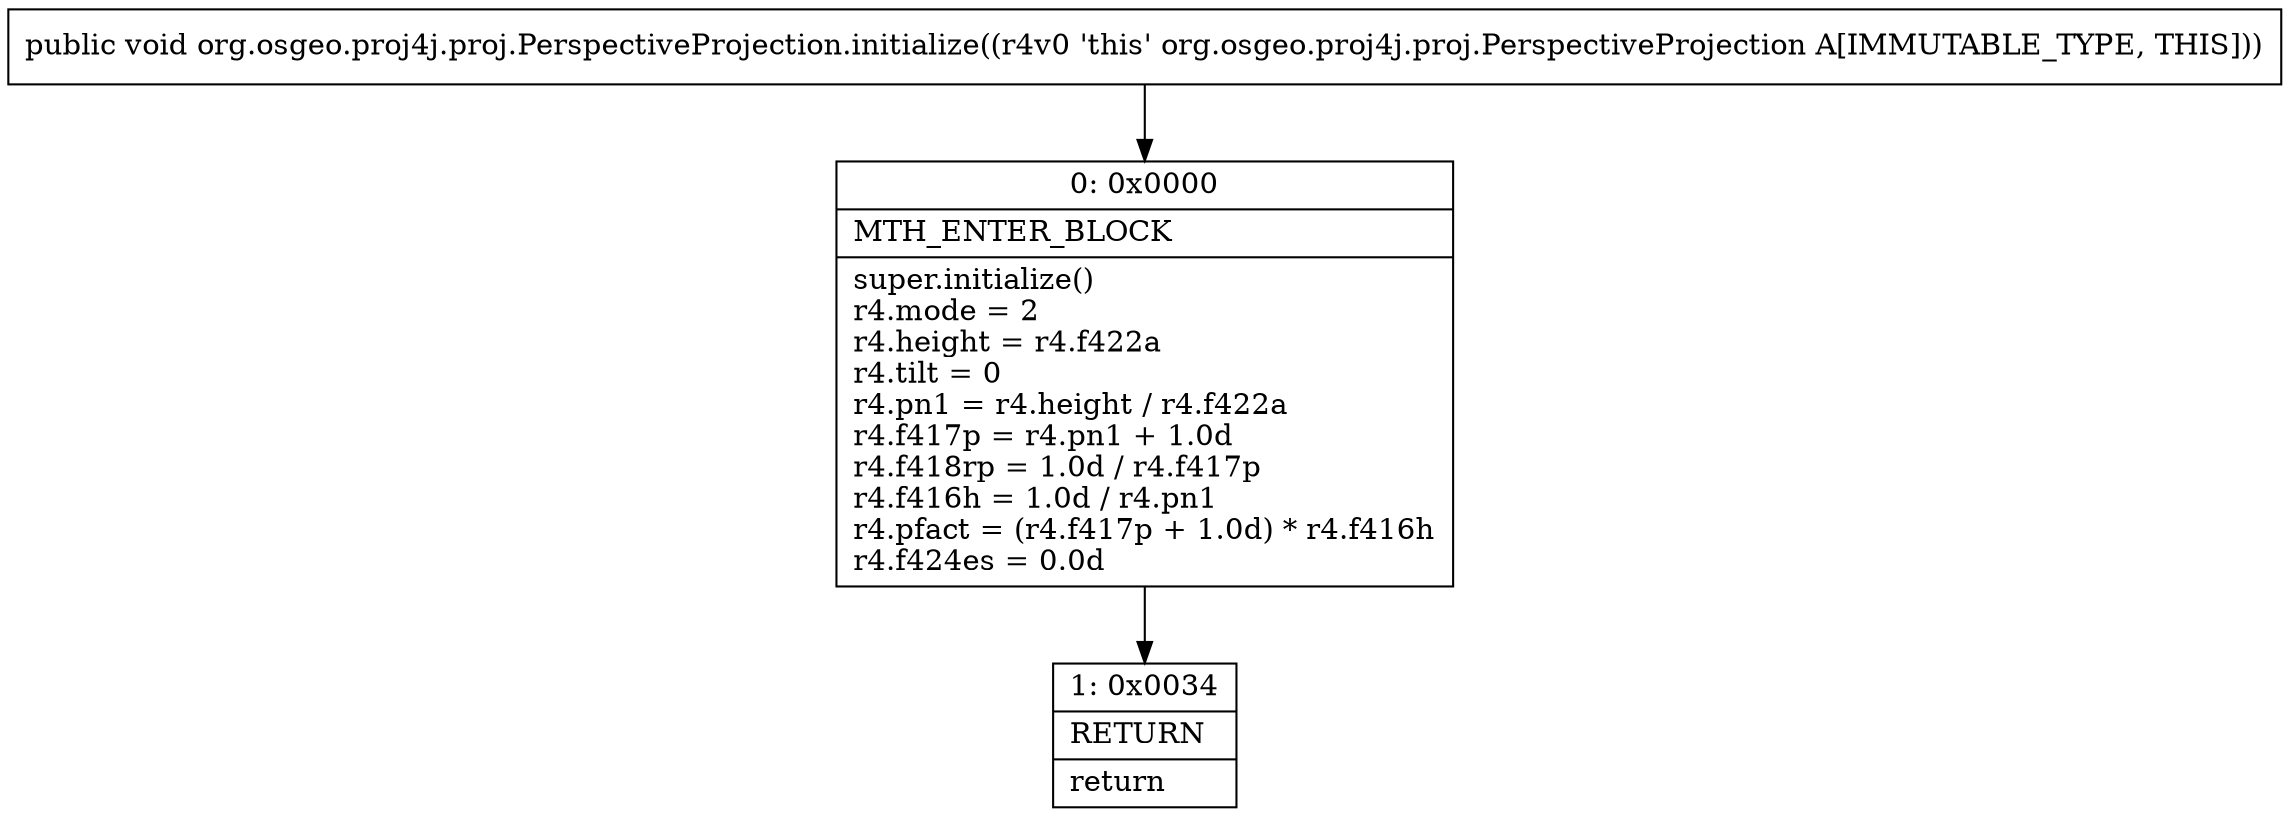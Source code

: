 digraph "CFG fororg.osgeo.proj4j.proj.PerspectiveProjection.initialize()V" {
Node_0 [shape=record,label="{0\:\ 0x0000|MTH_ENTER_BLOCK\l|super.initialize()\lr4.mode = 2\lr4.height = r4.f422a\lr4.tilt = 0\lr4.pn1 = r4.height \/ r4.f422a\lr4.f417p = r4.pn1 + 1.0d\lr4.f418rp = 1.0d \/ r4.f417p\lr4.f416h = 1.0d \/ r4.pn1\lr4.pfact = (r4.f417p + 1.0d) * r4.f416h\lr4.f424es = 0.0d\l}"];
Node_1 [shape=record,label="{1\:\ 0x0034|RETURN\l|return\l}"];
MethodNode[shape=record,label="{public void org.osgeo.proj4j.proj.PerspectiveProjection.initialize((r4v0 'this' org.osgeo.proj4j.proj.PerspectiveProjection A[IMMUTABLE_TYPE, THIS])) }"];
MethodNode -> Node_0;
Node_0 -> Node_1;
}

